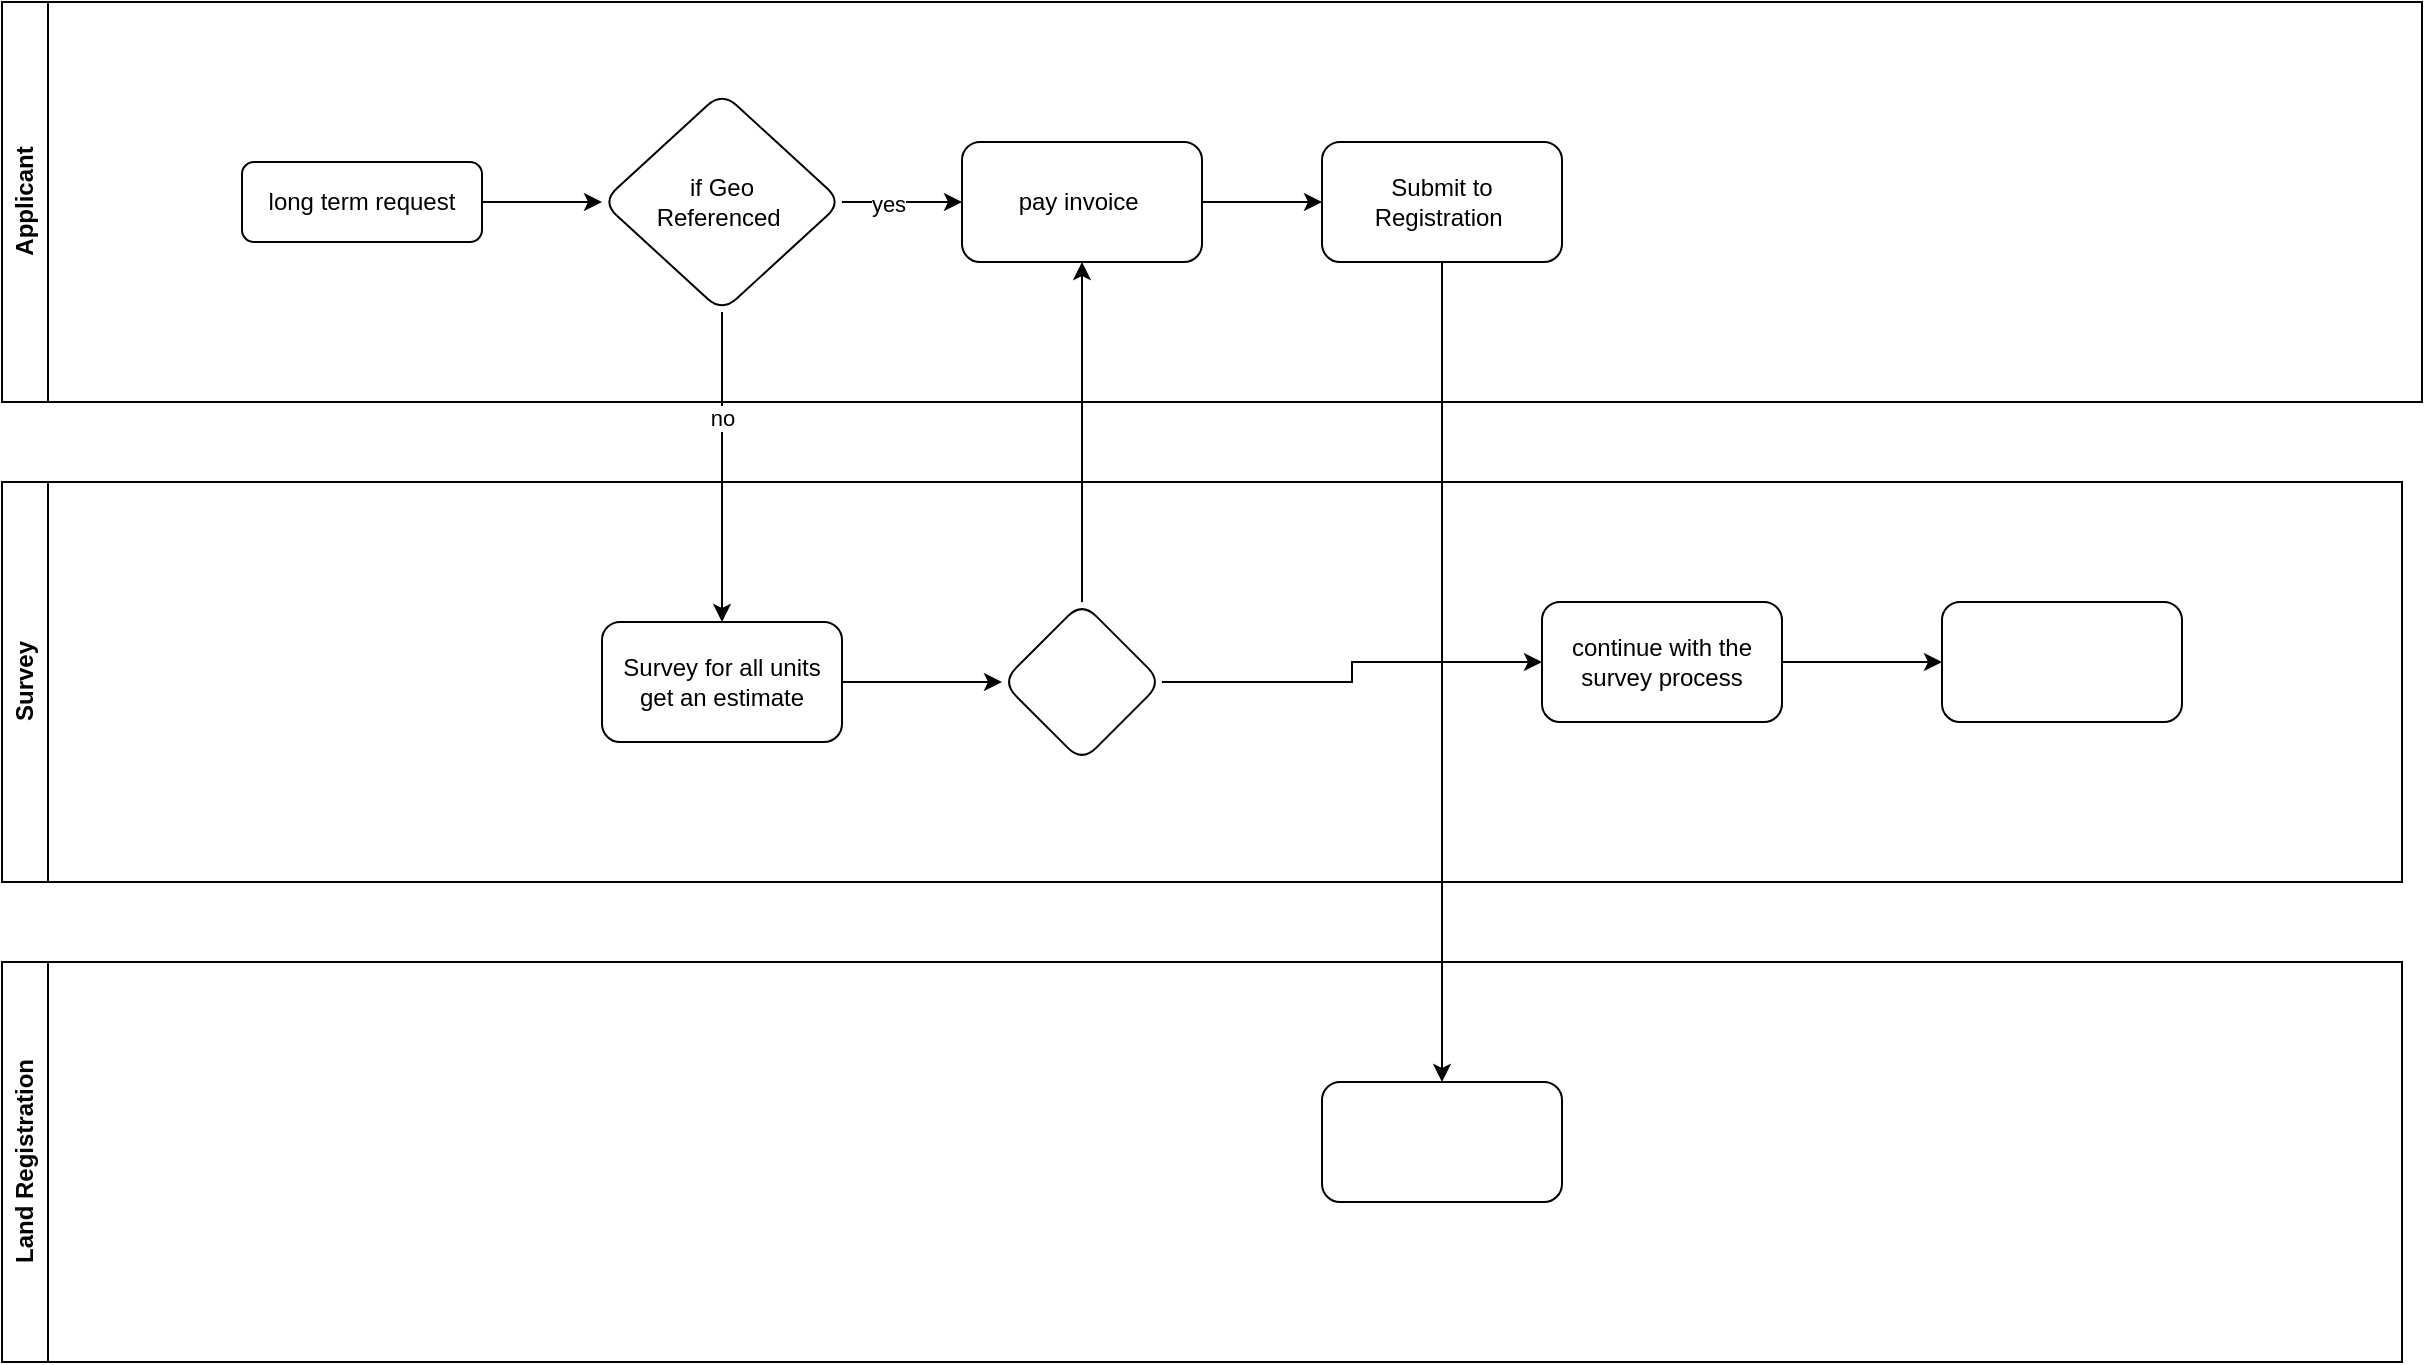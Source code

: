 <mxfile version="21.5.0" type="github">
  <diagram name="Page-1" id="sveiAfHiS8of4rVqpM0u">
    <mxGraphModel dx="1194" dy="648" grid="1" gridSize="10" guides="1" tooltips="1" connect="1" arrows="1" fold="1" page="1" pageScale="1" pageWidth="827" pageHeight="1169" math="0" shadow="0">
      <root>
        <mxCell id="0" />
        <mxCell id="1" parent="0" />
        <mxCell id="DkgZmIP88DsSE4cdI-CL-1" style="edgeStyle=orthogonalEdgeStyle;rounded=0;orthogonalLoop=1;jettySize=auto;html=1;entryX=0.5;entryY=1;entryDx=0;entryDy=0;exitX=0.5;exitY=0;exitDx=0;exitDy=0;" edge="1" parent="1" source="DkgZmIP88DsSE4cdI-CL-18" target="DkgZmIP88DsSE4cdI-CL-7">
          <mxGeometry relative="1" as="geometry">
            <mxPoint x="580" y="380" as="sourcePoint" />
            <mxPoint x="599" y="134" as="targetPoint" />
            <Array as="points">
              <mxPoint x="580" y="330" />
              <mxPoint x="580" y="330" />
            </Array>
          </mxGeometry>
        </mxCell>
        <mxCell id="DkgZmIP88DsSE4cdI-CL-2" value="" style="edgeStyle=orthogonalEdgeStyle;rounded=0;orthogonalLoop=1;jettySize=auto;html=1;" edge="1" parent="1" source="DkgZmIP88DsSE4cdI-CL-6" target="DkgZmIP88DsSE4cdI-CL-13">
          <mxGeometry relative="1" as="geometry" />
        </mxCell>
        <mxCell id="DkgZmIP88DsSE4cdI-CL-3" value="no" style="edgeLabel;html=1;align=center;verticalAlign=middle;resizable=0;points=[];" vertex="1" connectable="0" parent="DkgZmIP88DsSE4cdI-CL-2">
          <mxGeometry x="-0.317" relative="1" as="geometry">
            <mxPoint as="offset" />
          </mxGeometry>
        </mxCell>
        <mxCell id="DkgZmIP88DsSE4cdI-CL-4" value="Applicant" style="swimlane;horizontal=0;whiteSpace=wrap;html=1;" vertex="1" parent="1">
          <mxGeometry x="40" y="40" width="1210" height="200" as="geometry" />
        </mxCell>
        <mxCell id="DkgZmIP88DsSE4cdI-CL-5" value="long term request" style="rounded=1;whiteSpace=wrap;html=1;fontSize=12;glass=0;strokeWidth=1;shadow=0;" vertex="1" parent="DkgZmIP88DsSE4cdI-CL-4">
          <mxGeometry x="120" y="80" width="120" height="40" as="geometry" />
        </mxCell>
        <mxCell id="DkgZmIP88DsSE4cdI-CL-6" value="if Geo&lt;br&gt;Referenced&amp;nbsp;" style="rhombus;whiteSpace=wrap;html=1;rounded=1;glass=0;strokeWidth=1;shadow=0;" vertex="1" parent="DkgZmIP88DsSE4cdI-CL-4">
          <mxGeometry x="300" y="45" width="120" height="110" as="geometry" />
        </mxCell>
        <mxCell id="DkgZmIP88DsSE4cdI-CL-7" value="pay invoice&amp;nbsp;" style="whiteSpace=wrap;html=1;rounded=1;glass=0;strokeWidth=1;shadow=0;" vertex="1" parent="DkgZmIP88DsSE4cdI-CL-4">
          <mxGeometry x="480" y="70" width="120" height="60" as="geometry" />
        </mxCell>
        <mxCell id="DkgZmIP88DsSE4cdI-CL-8" value="" style="edgeStyle=orthogonalEdgeStyle;rounded=0;orthogonalLoop=1;jettySize=auto;html=1;" edge="1" parent="DkgZmIP88DsSE4cdI-CL-4" source="DkgZmIP88DsSE4cdI-CL-5" target="DkgZmIP88DsSE4cdI-CL-6">
          <mxGeometry relative="1" as="geometry" />
        </mxCell>
        <mxCell id="DkgZmIP88DsSE4cdI-CL-9" value="" style="edgeStyle=orthogonalEdgeStyle;rounded=0;orthogonalLoop=1;jettySize=auto;html=1;" edge="1" parent="DkgZmIP88DsSE4cdI-CL-4" source="DkgZmIP88DsSE4cdI-CL-6" target="DkgZmIP88DsSE4cdI-CL-7">
          <mxGeometry relative="1" as="geometry" />
        </mxCell>
        <mxCell id="DkgZmIP88DsSE4cdI-CL-10" value="yes" style="edgeLabel;html=1;align=center;verticalAlign=middle;resizable=0;points=[];" vertex="1" connectable="0" parent="DkgZmIP88DsSE4cdI-CL-9">
          <mxGeometry x="-0.244" y="-1" relative="1" as="geometry">
            <mxPoint as="offset" />
          </mxGeometry>
        </mxCell>
        <mxCell id="DkgZmIP88DsSE4cdI-CL-11" value="Survey" style="swimlane;horizontal=0;whiteSpace=wrap;html=1;" vertex="1" parent="1">
          <mxGeometry x="40" y="280" width="1200" height="200" as="geometry" />
        </mxCell>
        <mxCell id="DkgZmIP88DsSE4cdI-CL-12" value="" style="edgeStyle=orthogonalEdgeStyle;rounded=0;orthogonalLoop=1;jettySize=auto;html=1;" edge="1" parent="DkgZmIP88DsSE4cdI-CL-11" source="DkgZmIP88DsSE4cdI-CL-13" target="DkgZmIP88DsSE4cdI-CL-18">
          <mxGeometry relative="1" as="geometry" />
        </mxCell>
        <mxCell id="DkgZmIP88DsSE4cdI-CL-13" value="Survey for all units&lt;br&gt;get an estimate" style="whiteSpace=wrap;html=1;rounded=1;glass=0;strokeWidth=1;shadow=0;" vertex="1" parent="DkgZmIP88DsSE4cdI-CL-11">
          <mxGeometry x="300" y="70" width="120" height="60" as="geometry" />
        </mxCell>
        <mxCell id="DkgZmIP88DsSE4cdI-CL-14" value="" style="edgeStyle=orthogonalEdgeStyle;rounded=0;orthogonalLoop=1;jettySize=auto;html=1;" edge="1" parent="DkgZmIP88DsSE4cdI-CL-11" source="DkgZmIP88DsSE4cdI-CL-15" target="DkgZmIP88DsSE4cdI-CL-16">
          <mxGeometry relative="1" as="geometry" />
        </mxCell>
        <mxCell id="DkgZmIP88DsSE4cdI-CL-15" value="continue with the survey process" style="whiteSpace=wrap;html=1;rounded=1;glass=0;strokeWidth=1;shadow=0;" vertex="1" parent="DkgZmIP88DsSE4cdI-CL-11">
          <mxGeometry x="770" y="60" width="120" height="60" as="geometry" />
        </mxCell>
        <mxCell id="DkgZmIP88DsSE4cdI-CL-16" value="" style="whiteSpace=wrap;html=1;rounded=1;glass=0;strokeWidth=1;shadow=0;" vertex="1" parent="DkgZmIP88DsSE4cdI-CL-11">
          <mxGeometry x="970" y="60" width="120" height="60" as="geometry" />
        </mxCell>
        <mxCell id="DkgZmIP88DsSE4cdI-CL-17" style="edgeStyle=orthogonalEdgeStyle;rounded=0;orthogonalLoop=1;jettySize=auto;html=1;" edge="1" parent="DkgZmIP88DsSE4cdI-CL-11" source="DkgZmIP88DsSE4cdI-CL-18" target="DkgZmIP88DsSE4cdI-CL-15">
          <mxGeometry relative="1" as="geometry" />
        </mxCell>
        <mxCell id="DkgZmIP88DsSE4cdI-CL-18" value="" style="rhombus;whiteSpace=wrap;html=1;rounded=1;glass=0;strokeWidth=1;shadow=0;" vertex="1" parent="DkgZmIP88DsSE4cdI-CL-11">
          <mxGeometry x="500" y="60" width="80" height="80" as="geometry" />
        </mxCell>
        <mxCell id="DkgZmIP88DsSE4cdI-CL-19" value="Land Registration" style="swimlane;horizontal=0;whiteSpace=wrap;html=1;" vertex="1" parent="1">
          <mxGeometry x="40" y="520" width="1200" height="200" as="geometry" />
        </mxCell>
        <mxCell id="DkgZmIP88DsSE4cdI-CL-20" value="Submit to Registration&amp;nbsp;" style="whiteSpace=wrap;html=1;rounded=1;glass=0;strokeWidth=1;shadow=0;" vertex="1" parent="DkgZmIP88DsSE4cdI-CL-19">
          <mxGeometry x="660" y="-410" width="120" height="60" as="geometry" />
        </mxCell>
        <mxCell id="DkgZmIP88DsSE4cdI-CL-21" value="" style="whiteSpace=wrap;html=1;rounded=1;glass=0;strokeWidth=1;shadow=0;" vertex="1" parent="DkgZmIP88DsSE4cdI-CL-19">
          <mxGeometry x="660" y="60" width="120" height="60" as="geometry" />
        </mxCell>
        <mxCell id="DkgZmIP88DsSE4cdI-CL-22" value="" style="edgeStyle=orthogonalEdgeStyle;rounded=0;orthogonalLoop=1;jettySize=auto;html=1;" edge="1" parent="DkgZmIP88DsSE4cdI-CL-19" source="DkgZmIP88DsSE4cdI-CL-20" target="DkgZmIP88DsSE4cdI-CL-21">
          <mxGeometry relative="1" as="geometry" />
        </mxCell>
        <mxCell id="DkgZmIP88DsSE4cdI-CL-23" value="" style="edgeStyle=orthogonalEdgeStyle;rounded=0;orthogonalLoop=1;jettySize=auto;html=1;" edge="1" parent="1" source="DkgZmIP88DsSE4cdI-CL-7" target="DkgZmIP88DsSE4cdI-CL-20">
          <mxGeometry relative="1" as="geometry" />
        </mxCell>
      </root>
    </mxGraphModel>
  </diagram>
</mxfile>
